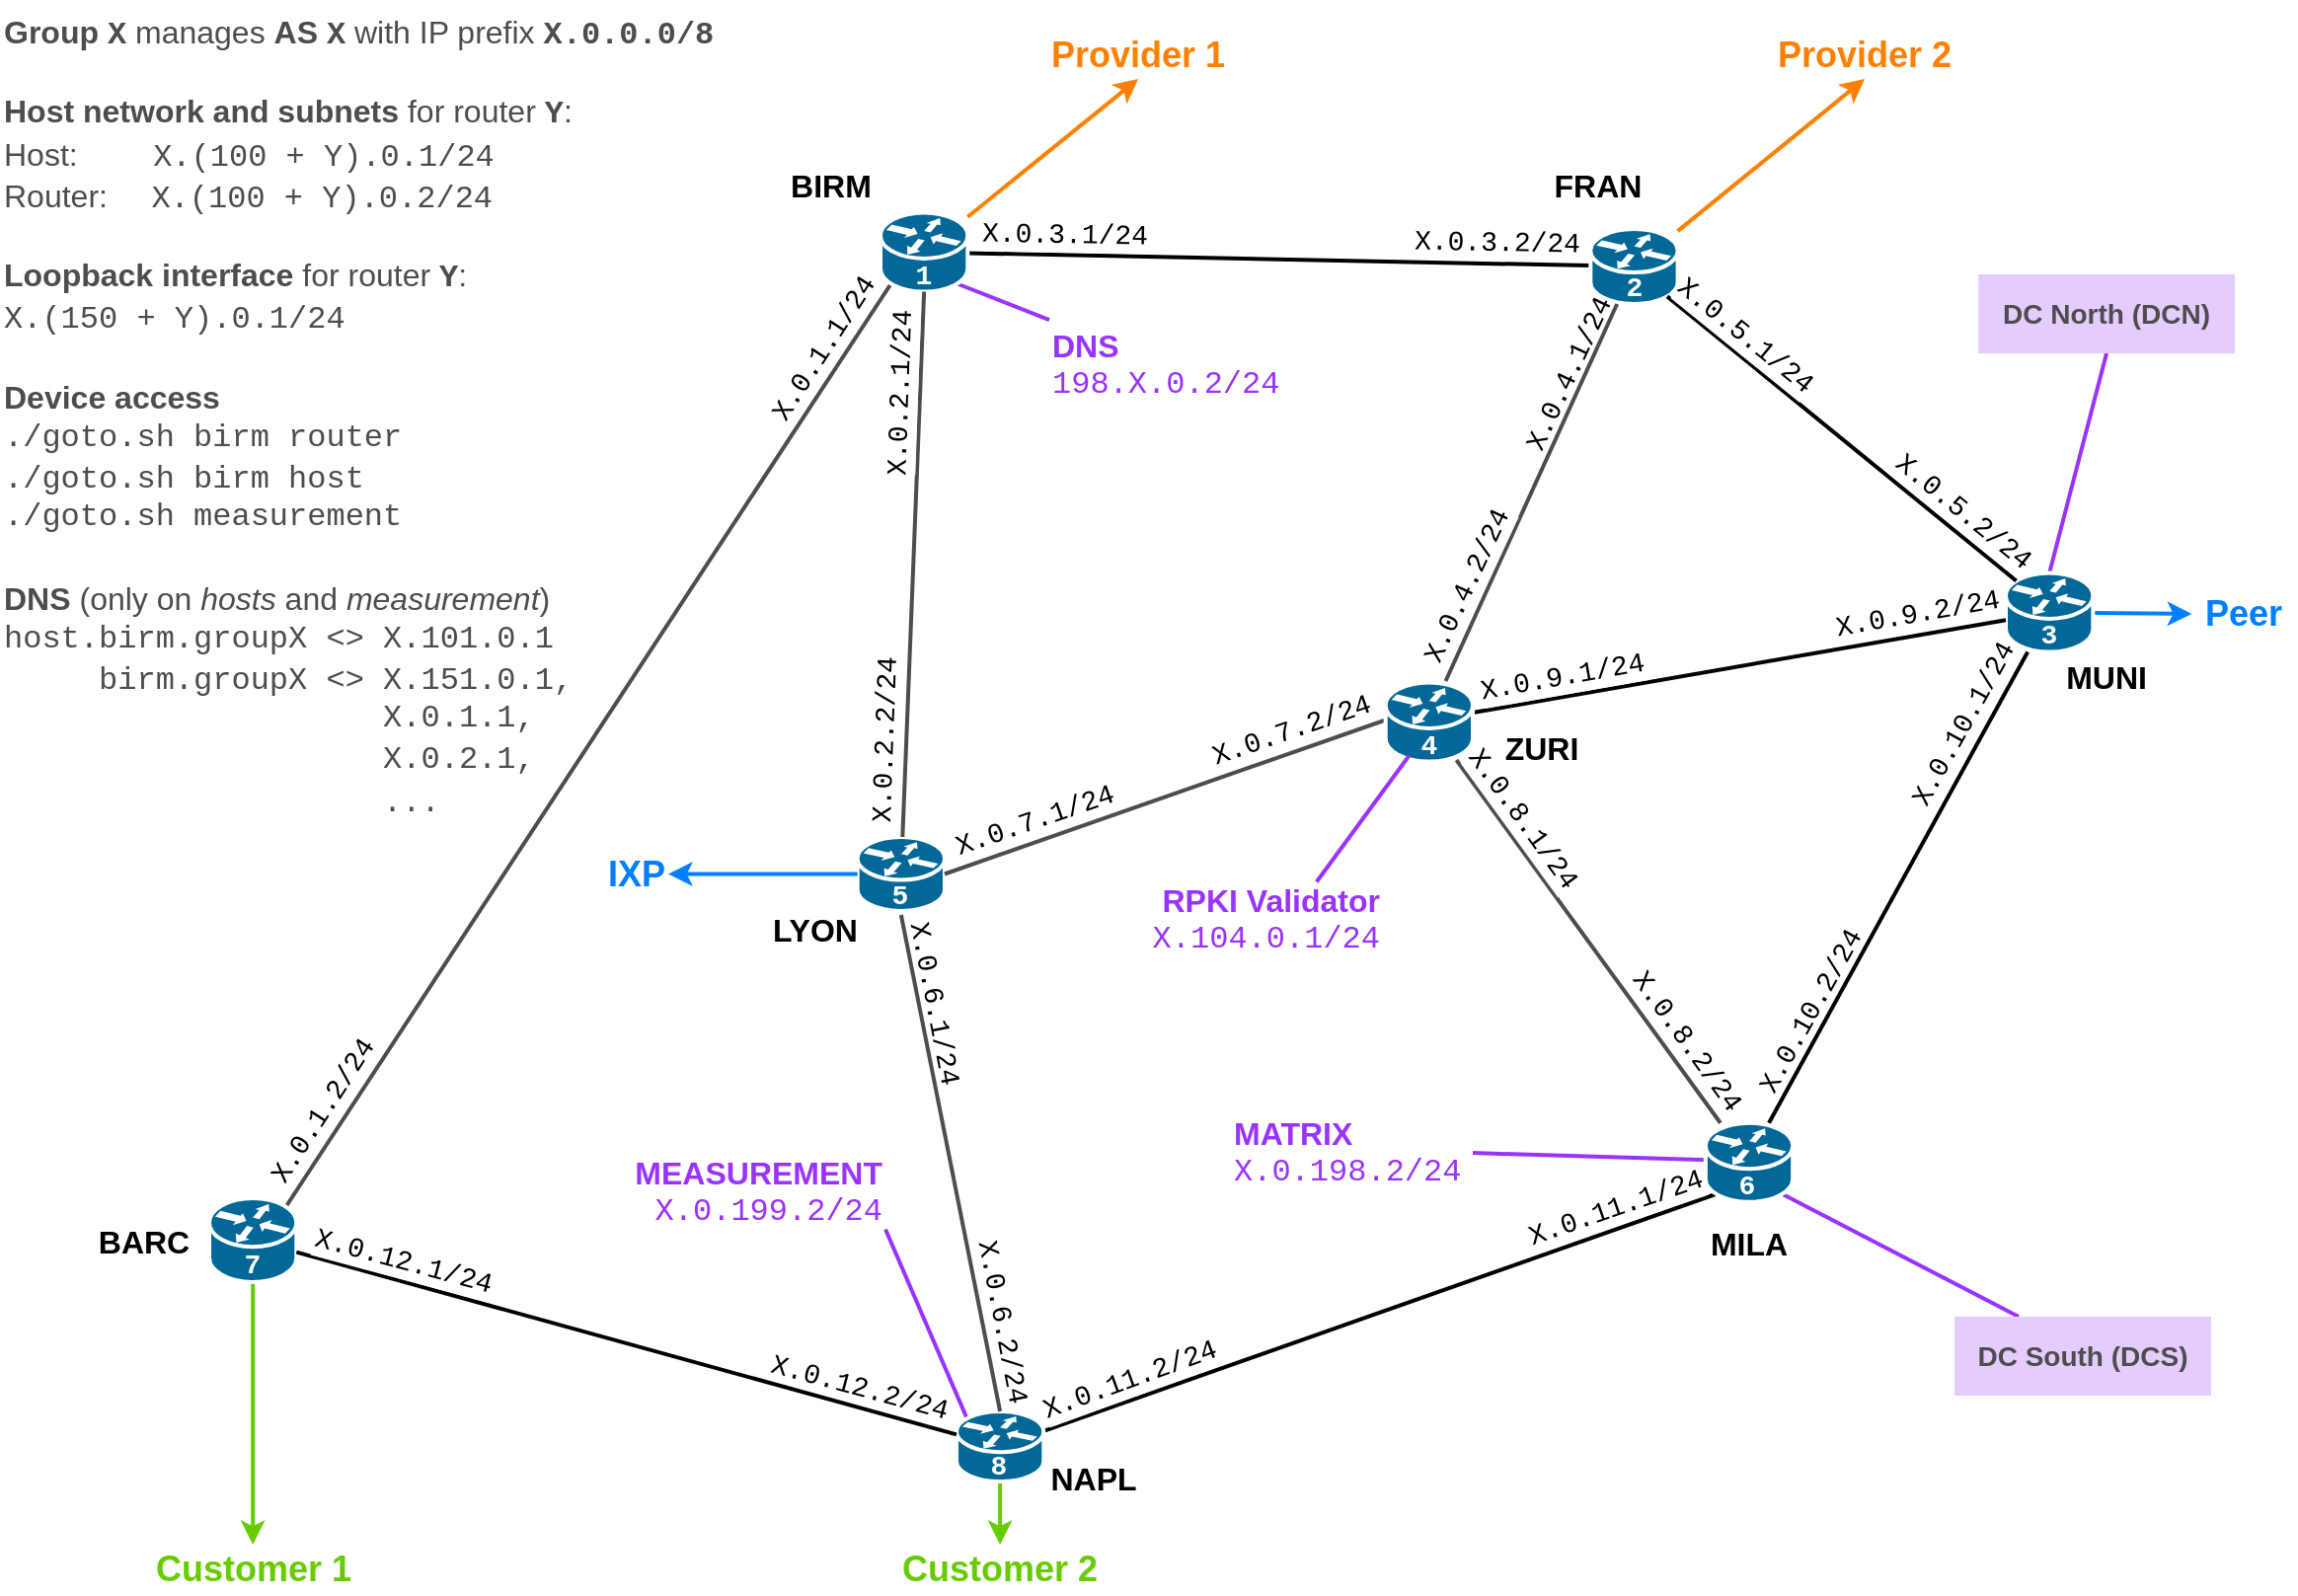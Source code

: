 <mxfile version="24.4.13" type="device">
  <diagram name="Page-1" id="RjPlc-izlbw9myhEj3SH">
    <mxGraphModel dx="2123" dy="657" grid="1" gridSize="2" guides="1" tooltips="1" connect="1" arrows="1" fold="1" page="1" pageScale="1" pageWidth="1169" pageHeight="827" math="0" shadow="0">
      <root>
        <mxCell id="0" />
        <mxCell id="1" parent="0" />
        <mxCell id="Gy8N7cW7O-2z3JqlT2QS-14" value="" style="endArrow=none;html=1;rounded=0;strokeWidth=2;strokeColor=#000000;fillColor=#008a00;entryX=0.12;entryY=0.9;entryDx=0;entryDy=0;entryPerimeter=0;" parent="1" source="B8ClI3TvmtYw3Ivhie-X-8" target="B8ClI3TvmtYw3Ivhie-X-14" edge="1">
          <mxGeometry width="50" height="50" relative="1" as="geometry">
            <mxPoint x="-60" y="434" as="sourcePoint" />
            <mxPoint x="-215" y="636" as="targetPoint" />
          </mxGeometry>
        </mxCell>
        <mxCell id="Gy8N7cW7O-2z3JqlT2QS-15" value="X.0.6.2/24" style="edgeLabel;html=1;align=center;verticalAlign=middle;resizable=0;points=[];fontSize=14;fontFamily=Courier New;rotation=79;" parent="Gy8N7cW7O-2z3JqlT2QS-14" vertex="1" connectable="0">
          <mxGeometry x="-0.497" y="-1" relative="1" as="geometry">
            <mxPoint x="-107" y="-27" as="offset" />
          </mxGeometry>
        </mxCell>
        <mxCell id="OUr4h40rDRoX0a5h-PdB-74" value="&lt;b style=&quot;font-size: 16px;&quot;&gt;Group &lt;font face=&quot;Courier New&quot; style=&quot;font-size: 16px;&quot;&gt;X&lt;/font&gt;&lt;/b&gt; manages &lt;b style=&quot;font-size: 16px;&quot;&gt;AS &lt;font face=&quot;Courier New&quot; style=&quot;font-size: 16px;&quot;&gt;X&lt;/font&gt;&lt;/b&gt; with IP prefix &lt;font style=&quot;font-weight: bold; font-size: 16px;&quot; face=&quot;Courier New&quot;&gt;X.0.0.0/8&lt;/font&gt;&lt;br style=&quot;font-size: 16px;&quot;&gt;&lt;br style=&quot;font-size: 16px;&quot;&gt;&lt;b style=&quot;font-size: 16px;&quot;&gt;Host network and subnets&lt;/b&gt; for router &lt;font face=&quot;Courier New&quot; style=&quot;font-size: 16px;&quot;&gt;&lt;b style=&quot;font-size: 16px;&quot;&gt;Y&lt;/b&gt;&lt;/font&gt;:&lt;br style=&quot;border-color: var(--border-color);&quot;&gt;Host:&#x9;&lt;span style=&quot;white-space: pre;&quot;&gt;&#x9;&lt;/span&gt;&amp;nbsp;&lt;font style=&quot;border-color: var(--border-color);&quot; face=&quot;Courier New&quot;&gt;X.(100 + Y).0.1/24&lt;/font&gt;&lt;br style=&quot;font-size: 16px;&quot;&gt;Router: &lt;span style=&quot;font-size: 16px;&quot;&gt;&lt;span style=&quot;&quot;&gt;&amp;nbsp;&amp;nbsp;&amp;nbsp;&amp;nbsp;&lt;/span&gt;&lt;/span&gt;&lt;font face=&quot;Courier New&quot; style=&quot;font-size: 16px;&quot;&gt;X.(100 + Y).0.2/24&lt;/font&gt;&lt;br style=&quot;font-size: 16px;&quot;&gt;&lt;br style=&quot;font-size: 16px;&quot;&gt;&lt;b style=&quot;font-size: 16px;&quot;&gt;Loopback interface&lt;/b&gt; for router &lt;font face=&quot;Courier New&quot; style=&quot;font-size: 16px;&quot;&gt;&lt;b style=&quot;font-size: 16px;&quot;&gt;Y&lt;/b&gt;&lt;/font&gt;:&lt;br style=&quot;font-size: 16px;&quot;&gt;&lt;font style=&quot;&quot;&gt;&lt;font style=&quot;font-size: 16px;&quot; face=&quot;Courier New&quot;&gt;X.(150 + Y).0.1/24&lt;/font&gt;&lt;br&gt;&lt;br&gt;&lt;b style=&quot;font-size: 16px;&quot;&gt;Device access&lt;br&gt;&lt;/b&gt;&lt;font style=&quot;&quot; face=&quot;Courier New&quot;&gt;./goto.sh birm router&lt;br&gt;./goto.sh birm host&lt;div style=&quot;&quot;&gt;&lt;span style=&quot;background-color: initial;&quot;&gt;./goto.sh measurement&lt;/span&gt;&lt;/div&gt;&lt;/font&gt;&lt;br&gt;&lt;b style=&quot;font-size: 16px;&quot;&gt;DNS &lt;/b&gt;(only on &lt;i style=&quot;font-size: 16px;&quot;&gt;hosts&lt;/i&gt;&amp;nbsp;and &lt;i style=&quot;font-size: 16px;&quot;&gt;measurement&lt;/i&gt;)&lt;br&gt;&lt;font style=&quot;&quot; face=&quot;Courier New&quot;&gt;host.birm.groupX &amp;lt;&amp;gt; X.101.0.1&lt;br&gt;&amp;nbsp; &amp;nbsp; &amp;nbsp;birm.groupX &amp;lt;&amp;gt; X.151.0.1,&lt;br&gt;&lt;div style=&quot;&quot;&gt;&amp;nbsp; &amp;nbsp; &amp;nbsp; &amp;nbsp; &amp;nbsp; &amp;nbsp; &amp;nbsp; &amp;nbsp; &amp;nbsp; &amp;nbsp; X.0.1.1,&lt;/div&gt;&lt;/font&gt;&lt;/font&gt;&lt;div&gt;&lt;font face=&quot;Courier New&quot;&gt;&amp;nbsp; &amp;nbsp; &amp;nbsp; &amp;nbsp; &amp;nbsp; &amp;nbsp; &amp;nbsp; &amp;nbsp; &amp;nbsp; &amp;nbsp; X.0.2.1,&lt;/font&gt;&lt;/div&gt;&lt;div&gt;&lt;font face=&quot;Courier New&quot;&gt;&amp;nbsp; &amp;nbsp; &amp;nbsp; &amp;nbsp; &amp;nbsp; &amp;nbsp; &amp;nbsp; &amp;nbsp; &amp;nbsp; &amp;nbsp; ...&lt;/font&gt;&lt;/div&gt;" style="rounded=0;whiteSpace=wrap;html=1;fontFamily=Helvetica;fontSize=16;fontColor=#4D4D4D;fillColor=none;align=left;strokeColor=none;verticalAlign=top;" parent="1" vertex="1">
          <mxGeometry x="-1165.85" y="5" width="490" height="490" as="geometry" />
        </mxCell>
        <mxCell id="Gy8N7cW7O-2z3JqlT2QS-5" value="" style="endArrow=none;html=1;rounded=0;strokeWidth=2;strokeColor=#4D4D4D;exitX=0.12;exitY=0.9;exitDx=0;exitDy=0;exitPerimeter=0;entryX=0.88;entryY=0.1;entryDx=0;entryDy=0;entryPerimeter=0;" parent="1" source="B8ClI3TvmtYw3Ivhie-X-3" target="B8ClI3TvmtYw3Ivhie-X-15" edge="1">
          <mxGeometry width="50" height="50" relative="1" as="geometry">
            <mxPoint x="-597" y="220" as="sourcePoint" />
            <mxPoint x="-532" y="496" as="targetPoint" />
            <Array as="points" />
          </mxGeometry>
        </mxCell>
        <mxCell id="Gy8N7cW7O-2z3JqlT2QS-6" value="X.0.10.2/24" style="edgeLabel;html=1;align=center;verticalAlign=middle;resizable=0;points=[];fontSize=14;fontFamily=Courier New;rotation=-61;" parent="Gy8N7cW7O-2z3JqlT2QS-5" vertex="1" connectable="0">
          <mxGeometry x="-0.497" y="-1" relative="1" as="geometry">
            <mxPoint x="543" y="252" as="offset" />
          </mxGeometry>
        </mxCell>
        <mxCell id="Gy8N7cW7O-2z3JqlT2QS-9" value="" style="endArrow=none;html=1;rounded=0;strokeWidth=2;strokeColor=#000000;fillColor=#008a00;" parent="1" source="B8ClI3TvmtYw3Ivhie-X-10" edge="1">
          <mxGeometry width="50" height="50" relative="1" as="geometry">
            <mxPoint x="-135.168" y="337.25" as="sourcePoint" />
            <mxPoint x="-269.999" y="573.88" as="targetPoint" />
          </mxGeometry>
        </mxCell>
        <mxCell id="Gy8N7cW7O-2z3JqlT2QS-10" value="X.0.6.1/24" style="edgeLabel;html=1;align=center;verticalAlign=middle;resizable=0;points=[];fontSize=14;fontFamily=Courier New;rotation=79;" parent="Gy8N7cW7O-2z3JqlT2QS-9" vertex="1" connectable="0">
          <mxGeometry x="-0.497" y="-1" relative="1" as="geometry">
            <mxPoint x="-520" y="118" as="offset" />
          </mxGeometry>
        </mxCell>
        <mxCell id="B8ClI3TvmtYw3Ivhie-X-36" style="edgeStyle=none;rounded=0;orthogonalLoop=1;jettySize=auto;html=1;entryX=0.5;entryY=1;entryDx=0;entryDy=0;strokeWidth=2;strokeColor=#FF8000;" parent="1" source="B8ClI3TvmtYw3Ivhie-X-11" target="OUr4h40rDRoX0a5h-PdB-59" edge="1">
          <mxGeometry relative="1" as="geometry">
            <mxPoint x="-78.42" y="195" as="targetPoint" />
            <mxPoint x="29.5" y="135" as="sourcePoint" />
          </mxGeometry>
        </mxCell>
        <mxCell id="B8ClI3TvmtYw3Ivhie-X-35" style="edgeStyle=none;rounded=0;orthogonalLoop=1;jettySize=auto;html=1;strokeColor=#FF8000;fontColor=#FF0080;strokeWidth=2;entryX=0.5;entryY=1;entryDx=0;entryDy=0;" parent="1" source="B8ClI3TvmtYw3Ivhie-X-3" target="B8ClI3TvmtYw3Ivhie-X-31" edge="1">
          <mxGeometry relative="1" as="geometry">
            <mxPoint x="-260.5" y="-10" as="sourcePoint" />
            <mxPoint x="-298.9" y="-20" as="targetPoint" />
          </mxGeometry>
        </mxCell>
        <mxCell id="B8ClI3TvmtYw3Ivhie-X-44" style="edgeStyle=none;rounded=0;orthogonalLoop=1;jettySize=auto;html=1;endArrow=classic;endFill=1;strokeWidth=2;strokeColor=#007FFF;" parent="1" source="B8ClI3TvmtYw3Ivhie-X-10" target="OUr4h40rDRoX0a5h-PdB-67" edge="1">
          <mxGeometry relative="1" as="geometry">
            <mxPoint x="149.5" y="507.5" as="targetPoint" />
            <mxPoint x="239.5" y="299.25" as="sourcePoint" />
          </mxGeometry>
        </mxCell>
        <mxCell id="B8ClI3TvmtYw3Ivhie-X-39" style="edgeStyle=none;rounded=0;orthogonalLoop=1;jettySize=auto;html=1;entryX=0.5;entryY=0;entryDx=0;entryDy=0;strokeWidth=2;strokeColor=#66CC00;exitX=0.5;exitY=1;exitDx=0;exitDy=0;exitPerimeter=0;" parent="1" source="B8ClI3TvmtYw3Ivhie-X-8" target="OUr4h40rDRoX0a5h-PdB-62" edge="1">
          <mxGeometry relative="1" as="geometry">
            <mxPoint x="-249" y="1121.5" as="sourcePoint" />
            <mxPoint x="-246.93" y="1139" as="targetPoint" />
          </mxGeometry>
        </mxCell>
        <mxCell id="B8ClI3TvmtYw3Ivhie-X-40" style="edgeStyle=none;rounded=0;orthogonalLoop=1;jettySize=auto;html=1;entryX=0.5;entryY=0;entryDx=0;entryDy=0;strokeWidth=2;strokeColor=#66CC00;" parent="1" source="B8ClI3TvmtYw3Ivhie-X-15" target="OUr4h40rDRoX0a5h-PdB-61" edge="1">
          <mxGeometry relative="1" as="geometry">
            <mxPoint x="-618.43" y="843.75" as="targetPoint" />
            <mxPoint x="-620.5" y="836.25" as="sourcePoint" />
          </mxGeometry>
        </mxCell>
        <mxCell id="B8ClI3TvmtYw3Ivhie-X-18" value="" style="endArrow=none;html=1;rounded=0;strokeWidth=2;strokeColor=#000000;fillColor=#f8cecc;" parent="1" source="B8ClI3TvmtYw3Ivhie-X-3" target="B8ClI3TvmtYw3Ivhie-X-11" edge="1">
          <mxGeometry width="50" height="50" relative="1" as="geometry">
            <mxPoint x="-220.5" y="475" as="sourcePoint" />
            <mxPoint x="-320.5" y="15" as="targetPoint" />
          </mxGeometry>
        </mxCell>
        <mxCell id="OUr4h40rDRoX0a5h-PdB-22" value="X.0.1.1/24" style="edgeLabel;html=1;align=center;verticalAlign=middle;resizable=0;points=[];fontSize=14;fontFamily=Courier New;rotation=-57;" parent="B8ClI3TvmtYw3Ivhie-X-18" vertex="1" connectable="0">
          <mxGeometry x="-0.497" y="-1" relative="1" as="geometry">
            <mxPoint x="-153" y="46" as="offset" />
          </mxGeometry>
        </mxCell>
        <mxCell id="B8ClI3TvmtYw3Ivhie-X-31" value="Provider 1" style="rounded=0;whiteSpace=wrap;html=1;fillColor=none;strokeColor=none;fontStyle=1;fontSize=18;fontColor=#FF8000;" parent="1" vertex="1">
          <mxGeometry x="-642.0" y="20" width="105" height="25" as="geometry" />
        </mxCell>
        <mxCell id="OUr4h40rDRoX0a5h-PdB-72" style="edgeStyle=none;rounded=0;orthogonalLoop=1;jettySize=auto;html=1;strokeColor=#9933FF;strokeWidth=2;fontFamily=Helvetica;fontSize=14;fontColor=#4D4D4D;endArrow=none;endFill=0;exitX=0.88;exitY=0.9;exitDx=0;exitDy=0;exitPerimeter=0;entryX=0.25;entryY=0;entryDx=0;entryDy=0;" parent="1" source="B8ClI3TvmtYw3Ivhie-X-14" target="OUr4h40rDRoX0a5h-PdB-69" edge="1">
          <mxGeometry relative="1" as="geometry">
            <mxPoint x="-379" y="1299.5" as="sourcePoint" />
            <mxPoint x="-270.18" y="969.25" as="targetPoint" />
          </mxGeometry>
        </mxCell>
        <mxCell id="OUr4h40rDRoX0a5h-PdB-71" style="edgeStyle=none;rounded=0;orthogonalLoop=1;jettySize=auto;html=1;strokeColor=#9933FF;strokeWidth=2;fontFamily=Helvetica;fontSize=14;fontColor=#4D4D4D;endArrow=none;endFill=0;exitX=0.5;exitY=0;exitDx=0;exitDy=0;exitPerimeter=0;entryX=0.5;entryY=1;entryDx=0;entryDy=0;" parent="1" source="B8ClI3TvmtYw3Ivhie-X-10" target="OUr4h40rDRoX0a5h-PdB-70" edge="1">
          <mxGeometry relative="1" as="geometry">
            <mxPoint x="-638.48" y="1099.07" as="sourcePoint" />
          </mxGeometry>
        </mxCell>
        <mxCell id="OUr4h40rDRoX0a5h-PdB-3" value="&lt;font size=&quot;1&quot; style=&quot;&quot;&gt;&lt;b style=&quot;font-size: 16px;&quot;&gt;MILA&lt;/b&gt;&lt;/font&gt;" style="rounded=0;whiteSpace=wrap;html=1;strokeColor=none;fillColor=none;" parent="1" vertex="1">
          <mxGeometry x="-307.07" y="621.25" width="54.15" height="27.5" as="geometry" />
        </mxCell>
        <mxCell id="OUr4h40rDRoX0a5h-PdB-4" value="&lt;font size=&quot;1&quot; style=&quot;&quot;&gt;&lt;b style=&quot;font-size: 16px;&quot;&gt;MUNI&lt;/b&gt;&lt;/font&gt;" style="rounded=0;whiteSpace=wrap;html=1;strokeColor=none;fillColor=none;" parent="1" vertex="1">
          <mxGeometry x="-119.99" y="334.25" width="42.03" height="27.5" as="geometry" />
        </mxCell>
        <mxCell id="OUr4h40rDRoX0a5h-PdB-5" value="&lt;font size=&quot;1&quot; style=&quot;&quot;&gt;&lt;b style=&quot;font-size: 16px;&quot;&gt;FRAN&lt;/b&gt;&lt;/font&gt;" style="rounded=0;whiteSpace=wrap;html=1;strokeColor=none;fillColor=none;" parent="1" vertex="1">
          <mxGeometry x="-384" y="85.25" width="55.45" height="27.5" as="geometry" />
        </mxCell>
        <mxCell id="OUr4h40rDRoX0a5h-PdB-6" value="&lt;font size=&quot;1&quot; style=&quot;&quot;&gt;&lt;b style=&quot;font-size: 16px;&quot;&gt;BIRM&lt;/b&gt;&lt;/font&gt;" style="rounded=0;whiteSpace=wrap;html=1;strokeColor=none;fillColor=none;" parent="1" vertex="1">
          <mxGeometry x="-770" y="85.25" width="50" height="27.5" as="geometry" />
        </mxCell>
        <mxCell id="OUr4h40rDRoX0a5h-PdB-7" value="&lt;span style=&quot;font-size: 16px;&quot;&gt;&lt;b&gt;LYON&lt;/b&gt;&lt;/span&gt;" style="rounded=0;whiteSpace=wrap;html=1;strokeColor=none;fillColor=none;" parent="1" vertex="1">
          <mxGeometry x="-780" y="462" width="54.15" height="27.5" as="geometry" />
        </mxCell>
        <mxCell id="OUr4h40rDRoX0a5h-PdB-12" value="&lt;font size=&quot;1&quot; style=&quot;&quot;&gt;&lt;b style=&quot;font-size: 16px;&quot;&gt;NAPL&lt;/b&gt;&lt;/font&gt;" style="rounded=0;whiteSpace=wrap;html=1;strokeColor=none;fillColor=none;" parent="1" vertex="1">
          <mxGeometry x="-639.0" y="740" width="54.15" height="27.5" as="geometry" />
        </mxCell>
        <mxCell id="OUr4h40rDRoX0a5h-PdB-23" value="X.0.11.2/24" style="edgeLabel;html=1;align=center;verticalAlign=middle;resizable=0;points=[];fontSize=14;fontFamily=Courier New;rotation=-20;" parent="1" vertex="1" connectable="0">
          <mxGeometry x="-593.996" y="704.001" as="geometry" />
        </mxCell>
        <mxCell id="OUr4h40rDRoX0a5h-PdB-58" style="edgeStyle=none;rounded=0;orthogonalLoop=1;jettySize=auto;html=1;exitX=0;exitY=0;exitDx=0;exitDy=0;strokeColor=#9933FF;strokeWidth=2;fontFamily=Courier New;fontSize=14;fontColor=#9933FF;endArrow=none;endFill=0;entryX=0.88;entryY=0.9;entryDx=0;entryDy=0;entryPerimeter=0;" parent="1" source="OUr4h40rDRoX0a5h-PdB-51" target="B8ClI3TvmtYw3Ivhie-X-3" edge="1">
          <mxGeometry relative="1" as="geometry">
            <mxPoint x="-967.51" y="989" as="targetPoint" />
            <Array as="points" />
          </mxGeometry>
        </mxCell>
        <mxCell id="OUr4h40rDRoX0a5h-PdB-51" value="&lt;div style=&quot;&quot;&gt;&lt;b style=&quot;font-size: 16px; background-color: initial;&quot;&gt;&lt;font color=&quot;#9933ff&quot;&gt;DNS&lt;/font&gt;&lt;/b&gt;&lt;/div&gt;&lt;font style=&quot;&quot; size=&quot;1&quot; color=&quot;#9933ff&quot;&gt;&lt;div style=&quot;&quot;&gt;&lt;span style=&quot;font-family: &amp;quot;Courier New&amp;quot;; font-size: 16px; background-color: initial;&quot;&gt;198.X.0.2/24&lt;/span&gt;&lt;/div&gt;&lt;/font&gt;" style="rounded=0;whiteSpace=wrap;html=1;strokeColor=none;fillColor=none;align=left;" parent="1" vertex="1">
          <mxGeometry x="-634.51" y="167.06" width="142.58" height="45.88" as="geometry" />
        </mxCell>
        <mxCell id="OUr4h40rDRoX0a5h-PdB-55" style="rounded=0;orthogonalLoop=1;jettySize=auto;html=1;strokeColor=#9933FF;strokeWidth=2;fontFamily=Courier New;fontSize=14;fontColor=#9933FF;endArrow=none;endFill=0;fillColor=#6a00ff;exitX=1;exitY=1;exitDx=0;exitDy=0;entryX=0.12;entryY=0.1;entryDx=0;entryDy=0;entryPerimeter=0;" parent="1" source="OUr4h40rDRoX0a5h-PdB-53" target="B8ClI3TvmtYw3Ivhie-X-8" edge="1">
          <mxGeometry relative="1" as="geometry">
            <mxPoint x="-810" y="687.75" as="sourcePoint" />
            <mxPoint x="-528.393" y="442" as="targetPoint" />
          </mxGeometry>
        </mxCell>
        <mxCell id="OUr4h40rDRoX0a5h-PdB-53" value="&lt;div&gt;&lt;b style=&quot;font-size: 16px&quot;&gt;&lt;font color=&quot;#9933ff&quot;&gt;MEASUREMENT&lt;/font&gt;&lt;/b&gt;&lt;/div&gt;&lt;font color=&quot;#9933ff&quot; size=&quot;1&quot;&gt;&lt;div&gt;&lt;span style=&quot;font-family: &amp;#34;courier new&amp;#34; ; font-size: 16px&quot;&gt;X.0.199.2/24&lt;/span&gt;&lt;/div&gt;&lt;/font&gt;" style="rounded=0;whiteSpace=wrap;html=1;strokeColor=none;fillColor=none;align=right;" parent="1" vertex="1">
          <mxGeometry x="-852" y="590" width="134.51" height="37.75" as="geometry" />
        </mxCell>
        <mxCell id="OUr4h40rDRoX0a5h-PdB-59" value="Provider 2" style="rounded=0;whiteSpace=wrap;html=1;fillColor=none;strokeColor=none;fontStyle=1;fontSize=18;fontColor=#FF8000;" parent="1" vertex="1">
          <mxGeometry x="-274.0" y="20" width="105" height="25" as="geometry" />
        </mxCell>
        <mxCell id="OUr4h40rDRoX0a5h-PdB-61" value="Customer 1" style="rounded=0;whiteSpace=wrap;html=1;fillColor=none;strokeColor=none;fontStyle=1;fontSize=18;fontColor=#66CC00;" parent="1" vertex="1">
          <mxGeometry x="-1090.42" y="787.5" width="105" height="25" as="geometry" />
        </mxCell>
        <mxCell id="OUr4h40rDRoX0a5h-PdB-62" value="Customer 2" style="rounded=0;whiteSpace=wrap;html=1;fillColor=none;strokeColor=none;fontStyle=1;fontSize=18;fontColor=#66CC00;" parent="1" vertex="1">
          <mxGeometry x="-711.93" y="787.5" width="105" height="25" as="geometry" />
        </mxCell>
        <mxCell id="OUr4h40rDRoX0a5h-PdB-67" value="Peer" style="rounded=0;whiteSpace=wrap;html=1;fillColor=none;strokeColor=none;fontStyle=1;fontSize=18;fontColor=#007FFF;" parent="1" vertex="1">
          <mxGeometry x="-55.85" y="303.75" width="52.5" height="25" as="geometry" />
        </mxCell>
        <mxCell id="OUr4h40rDRoX0a5h-PdB-69" value="DC South (DCS)" style="rounded=0;whiteSpace=wrap;html=1;fontFamily=Helvetica;fontSize=14;fontColor=#4D4D4D;fillColor=#E5CCFF;fontStyle=1;strokeColor=none;" parent="1" vertex="1">
          <mxGeometry x="-176.0" y="672" width="130" height="40" as="geometry" />
        </mxCell>
        <mxCell id="OUr4h40rDRoX0a5h-PdB-70" value="DC North (DCN)" style="rounded=0;whiteSpace=wrap;html=1;fontFamily=Helvetica;fontSize=14;fontColor=#4D4D4D;fillColor=#E5CCFF;fontStyle=1;strokeColor=none;" parent="1" vertex="1">
          <mxGeometry x="-163.98" y="144" width="130" height="40" as="geometry" />
        </mxCell>
        <mxCell id="ecGpKNRzHqAs39E5Z1t1-1" value="&lt;div style=&quot;&quot;&gt;&lt;b style=&quot;font-size: 16px&quot;&gt;&lt;font color=&quot;#9933ff&quot;&gt;MATRIX&lt;/font&gt;&lt;/b&gt;&lt;/div&gt;&lt;font color=&quot;#9933ff&quot; size=&quot;1&quot;&gt;&lt;div style=&quot;&quot;&gt;&lt;span style=&quot;font-family: &amp;quot;courier new&amp;quot; ; font-size: 16px&quot;&gt;X.0.198.2/24&lt;/span&gt;&lt;/div&gt;&lt;/font&gt;" style="rounded=0;whiteSpace=wrap;html=1;strokeColor=none;fillColor=none;align=left;" parent="1" vertex="1">
          <mxGeometry x="-542.58" y="566.12" width="122.58" height="45.88" as="geometry" />
        </mxCell>
        <mxCell id="ecGpKNRzHqAs39E5Z1t1-2" style="rounded=0;orthogonalLoop=1;jettySize=auto;html=1;strokeColor=#9933FF;strokeWidth=2;fontFamily=Courier New;fontSize=14;fontColor=#9933FF;endArrow=none;endFill=0;fillColor=#6a00ff;exitX=1;exitY=0.5;exitDx=0;exitDy=0;entryX=1;entryY=0.5;entryDx=0;entryDy=0;entryPerimeter=0;" parent="1" source="ecGpKNRzHqAs39E5Z1t1-1" target="B8ClI3TvmtYw3Ivhie-X-14" edge="1">
          <mxGeometry relative="1" as="geometry">
            <mxPoint x="-811.84" y="1018.01" as="sourcePoint" />
            <mxPoint x="-1156.5" y="1000.88" as="targetPoint" />
          </mxGeometry>
        </mxCell>
        <mxCell id="VIpr3xTrdh4KSmUYm9zp-2" value="" style="group" parent="1" vertex="1" connectable="0">
          <mxGeometry x="-1060" y="612" width="44.15" height="43.5" as="geometry" />
        </mxCell>
        <mxCell id="B8ClI3TvmtYw3Ivhie-X-15" value="" style="shape=mxgraph.cisco.routers.router;html=1;pointerEvents=1;dashed=0;fillColor=#036897;strokeColor=#ffffff;strokeWidth=2;verticalLabelPosition=bottom;verticalAlign=top;align=center;outlineConnect=0;" parent="VIpr3xTrdh4KSmUYm9zp-2" vertex="1">
          <mxGeometry width="44.15" height="42.5" as="geometry" />
        </mxCell>
        <mxCell id="OUr4h40rDRoX0a5h-PdB-50" value="&lt;b&gt;&lt;font color=&quot;#ffffff&quot;&gt;7&lt;/font&gt;&lt;/b&gt;" style="whiteSpace=wrap;html=1;aspect=fixed;fontFamily=Courier New;fontSize=14;fillColor=none;strokeColor=none;" parent="VIpr3xTrdh4KSmUYm9zp-2" vertex="1">
          <mxGeometry x="12.07" y="23.5" width="20" height="20" as="geometry" />
        </mxCell>
        <mxCell id="VIpr3xTrdh4KSmUYm9zp-3" value="" style="group" parent="1" vertex="1" connectable="0">
          <mxGeometry x="-302.07" y="573.88" width="44.15" height="42" as="geometry" />
        </mxCell>
        <mxCell id="B8ClI3TvmtYw3Ivhie-X-14" value="" style="shape=mxgraph.cisco.routers.router;html=1;pointerEvents=1;dashed=0;fillColor=#036897;strokeColor=#ffffff;strokeWidth=2;verticalLabelPosition=bottom;verticalAlign=top;align=center;outlineConnect=0;" parent="VIpr3xTrdh4KSmUYm9zp-3" vertex="1">
          <mxGeometry width="44.15" height="40" as="geometry" />
        </mxCell>
        <mxCell id="OUr4h40rDRoX0a5h-PdB-49" value="&lt;b&gt;&lt;font color=&quot;#ffffff&quot;&gt;6&lt;/font&gt;&lt;/b&gt;" style="whiteSpace=wrap;html=1;aspect=fixed;fontFamily=Courier New;fontSize=14;fillColor=none;strokeColor=none;" parent="VIpr3xTrdh4KSmUYm9zp-3" vertex="1">
          <mxGeometry x="11.15" y="22" width="20" height="20" as="geometry" />
        </mxCell>
        <mxCell id="B8ClI3TvmtYw3Ivhie-X-46" style="edgeStyle=none;rounded=0;orthogonalLoop=1;jettySize=auto;html=1;exitX=0.5;exitY=1;exitDx=0;exitDy=0;exitPerimeter=0;endArrow=none;endFill=0;" parent="VIpr3xTrdh4KSmUYm9zp-3" source="B8ClI3TvmtYw3Ivhie-X-14" target="B8ClI3TvmtYw3Ivhie-X-14" edge="1">
          <mxGeometry relative="1" as="geometry" />
        </mxCell>
        <mxCell id="VIpr3xTrdh4KSmUYm9zp-4" value="" style="group" parent="1" vertex="1" connectable="0">
          <mxGeometry x="-681.5" y="720" width="44.15" height="39" as="geometry" />
        </mxCell>
        <mxCell id="B8ClI3TvmtYw3Ivhie-X-8" value="" style="shape=mxgraph.cisco.routers.router;html=1;pointerEvents=1;dashed=0;fillColor=#036897;strokeColor=#ffffff;strokeWidth=2;verticalLabelPosition=bottom;verticalAlign=top;align=center;outlineConnect=0;" parent="VIpr3xTrdh4KSmUYm9zp-4" vertex="1">
          <mxGeometry width="44.15" height="35.5" as="geometry" />
        </mxCell>
        <mxCell id="OUr4h40rDRoX0a5h-PdB-44" value="&lt;b&gt;&lt;font color=&quot;#ffffff&quot;&gt;8&lt;/font&gt;&lt;/b&gt;" style="whiteSpace=wrap;html=1;aspect=fixed;fontFamily=Courier New;fontSize=14;fillColor=none;strokeColor=none;" parent="VIpr3xTrdh4KSmUYm9zp-4" vertex="1">
          <mxGeometry x="10" y="16.93" width="22.07" height="22.07" as="geometry" />
        </mxCell>
        <mxCell id="VIpr3xTrdh4KSmUYm9zp-5" value="" style="group" parent="1" vertex="1" connectable="0">
          <mxGeometry x="-360.35" y="121" width="44.15" height="40" as="geometry" />
        </mxCell>
        <mxCell id="B8ClI3TvmtYw3Ivhie-X-11" value="" style="shape=mxgraph.cisco.routers.router;html=1;pointerEvents=1;dashed=0;fillColor=#036897;strokeColor=#ffffff;strokeWidth=2;verticalLabelPosition=bottom;verticalAlign=top;align=center;outlineConnect=0;" parent="VIpr3xTrdh4KSmUYm9zp-5" vertex="1">
          <mxGeometry width="44.15" height="38" as="geometry" />
        </mxCell>
        <mxCell id="OUr4h40rDRoX0a5h-PdB-46" value="&lt;b&gt;&lt;font color=&quot;#ffffff&quot;&gt;2&lt;/font&gt;&lt;/b&gt;" style="whiteSpace=wrap;html=1;aspect=fixed;fontFamily=Courier New;fontSize=14;fillColor=none;strokeColor=none;" parent="VIpr3xTrdh4KSmUYm9zp-5" vertex="1">
          <mxGeometry x="12.07" y="20" width="20" height="20" as="geometry" />
        </mxCell>
        <mxCell id="VIpr3xTrdh4KSmUYm9zp-6" value="" style="group" parent="1" vertex="1" connectable="0">
          <mxGeometry x="-150" y="295.25" width="44.15" height="42" as="geometry" />
        </mxCell>
        <mxCell id="B8ClI3TvmtYw3Ivhie-X-10" value="" style="shape=mxgraph.cisco.routers.router;html=1;pointerEvents=1;dashed=0;fillColor=#036897;strokeColor=#ffffff;strokeWidth=2;verticalLabelPosition=bottom;verticalAlign=top;align=center;outlineConnect=0;" parent="VIpr3xTrdh4KSmUYm9zp-6" vertex="1">
          <mxGeometry width="44.15" height="40" as="geometry" />
        </mxCell>
        <mxCell id="OUr4h40rDRoX0a5h-PdB-47" value="&lt;b&gt;&lt;font color=&quot;#ffffff&quot;&gt;3&lt;br&gt;&lt;/font&gt;&lt;/b&gt;" style="whiteSpace=wrap;html=1;aspect=fixed;fontFamily=Courier New;fontSize=14;fillColor=none;strokeColor=none;" parent="VIpr3xTrdh4KSmUYm9zp-6" vertex="1">
          <mxGeometry x="11.93" y="22" width="20" height="20" as="geometry" />
        </mxCell>
        <mxCell id="VIpr3xTrdh4KSmUYm9zp-8" value="" style="group" parent="1" vertex="1" connectable="0">
          <mxGeometry x="-720" y="112.75" width="44.15" height="42" as="geometry" />
        </mxCell>
        <mxCell id="B8ClI3TvmtYw3Ivhie-X-3" value="" style="shape=mxgraph.cisco.routers.router;html=1;pointerEvents=1;dashed=0;fillColor=#036897;strokeColor=#ffffff;strokeWidth=2;verticalLabelPosition=bottom;verticalAlign=top;align=center;outlineConnect=0;" parent="VIpr3xTrdh4KSmUYm9zp-8" vertex="1">
          <mxGeometry width="44.15" height="40" as="geometry" />
        </mxCell>
        <mxCell id="OUr4h40rDRoX0a5h-PdB-41" value="&lt;b&gt;&lt;font color=&quot;#ffffff&quot;&gt;1&lt;/font&gt;&lt;/b&gt;" style="whiteSpace=wrap;html=1;aspect=fixed;fontFamily=Courier New;fontSize=14;fillColor=none;strokeColor=none;" parent="VIpr3xTrdh4KSmUYm9zp-8" vertex="1">
          <mxGeometry x="12.07" y="22" width="20" height="20" as="geometry" />
        </mxCell>
        <mxCell id="VIpr3xTrdh4KSmUYm9zp-9" value="" style="group" parent="1" vertex="1" connectable="0">
          <mxGeometry x="-731.65" y="429" width="44.15" height="39.5" as="geometry" />
        </mxCell>
        <mxCell id="B8ClI3TvmtYw3Ivhie-X-5" value="" style="shape=mxgraph.cisco.routers.router;html=1;pointerEvents=1;dashed=0;fillColor=#036897;strokeColor=#ffffff;strokeWidth=2;verticalLabelPosition=bottom;verticalAlign=top;align=center;outlineConnect=0;" parent="VIpr3xTrdh4KSmUYm9zp-9" vertex="1">
          <mxGeometry width="44.15" height="37.5" as="geometry" />
        </mxCell>
        <mxCell id="OUr4h40rDRoX0a5h-PdB-43" value="&lt;b&gt;&lt;font color=&quot;#ffffff&quot;&gt;5&lt;/font&gt;&lt;/b&gt;" style="whiteSpace=wrap;html=1;aspect=fixed;fontFamily=Courier New;fontSize=14;fillColor=none;strokeColor=none;" parent="VIpr3xTrdh4KSmUYm9zp-9" vertex="1">
          <mxGeometry x="12.08" y="19.5" width="20" height="20" as="geometry" />
        </mxCell>
        <mxCell id="VIpr3xTrdh4KSmUYm9zp-22" value="" style="endArrow=none;html=1;rounded=0;strokeWidth=2;strokeColor=#4D4D4D;exitX=0.5;exitY=1;exitDx=0;exitDy=0;exitPerimeter=0;" parent="1" source="B8ClI3TvmtYw3Ivhie-X-3" target="B8ClI3TvmtYw3Ivhie-X-5" edge="1">
          <mxGeometry width="50" height="50" relative="1" as="geometry">
            <mxPoint x="-269.322" y="88" as="sourcePoint" />
            <mxPoint x="-560.498" y="422.75" as="targetPoint" />
          </mxGeometry>
        </mxCell>
        <mxCell id="VIpr3xTrdh4KSmUYm9zp-23" value="X.0.3.1/24" style="edgeLabel;html=1;align=center;verticalAlign=middle;resizable=0;points=[];fontSize=14;fontFamily=Courier New;rotation=1;" parent="VIpr3xTrdh4KSmUYm9zp-22" vertex="1" connectable="0">
          <mxGeometry x="-0.497" y="-1" relative="1" as="geometry">
            <mxPoint x="74" y="-98" as="offset" />
          </mxGeometry>
        </mxCell>
        <mxCell id="VIpr3xTrdh4KSmUYm9zp-30" value="" style="endArrow=none;html=1;rounded=0;strokeWidth=2;strokeColor=#000000;fillColor=#f8cecc;exitX=0.12;exitY=0.1;exitDx=0;exitDy=0;exitPerimeter=0;entryX=0.88;entryY=0.9;entryDx=0;entryDy=0;entryPerimeter=0;" parent="1" source="B8ClI3TvmtYw3Ivhie-X-10" target="B8ClI3TvmtYw3Ivhie-X-11" edge="1">
          <mxGeometry width="50" height="50" relative="1" as="geometry">
            <mxPoint x="-130.5" y="351" as="sourcePoint" />
            <mxPoint x="-190.5" y="310" as="targetPoint" />
          </mxGeometry>
        </mxCell>
        <mxCell id="VIpr3xTrdh4KSmUYm9zp-31" value="X.0.4.1/24" style="edgeLabel;html=1;align=center;verticalAlign=middle;resizable=0;points=[];fontSize=14;fontFamily=Courier New;rotation=-65;" parent="VIpr3xTrdh4KSmUYm9zp-30" vertex="1" connectable="0">
          <mxGeometry x="-0.497" y="-1" relative="1" as="geometry">
            <mxPoint x="-183" y="-67" as="offset" />
          </mxGeometry>
        </mxCell>
        <mxCell id="VIpr3xTrdh4KSmUYm9zp-33" value="" style="endArrow=none;html=1;rounded=0;strokeWidth=2;strokeColor=#000000;fillColor=#008a00;" parent="1" source="B8ClI3TvmtYw3Ivhie-X-10" edge="1">
          <mxGeometry width="50" height="50" relative="1" as="geometry">
            <mxPoint x="45.305" y="355" as="sourcePoint" />
            <mxPoint x="-420.77" y="366.162" as="targetPoint" />
          </mxGeometry>
        </mxCell>
        <mxCell id="VIpr3xTrdh4KSmUYm9zp-34" value="X.0.12.2/24" style="edgeLabel;html=1;align=center;verticalAlign=middle;resizable=0;points=[];fontSize=14;fontFamily=Courier New;rotation=15;" parent="VIpr3xTrdh4KSmUYm9zp-33" vertex="1" connectable="0">
          <mxGeometry x="-0.497" y="-1" relative="1" as="geometry">
            <mxPoint x="-513" y="378" as="offset" />
          </mxGeometry>
        </mxCell>
        <mxCell id="VIpr3xTrdh4KSmUYm9zp-38" value="" style="endArrow=none;html=1;rounded=0;strokeWidth=2;strokeColor=#000000;fillColor=#008a00;" parent="1" source="B8ClI3TvmtYw3Ivhie-X-8" target="B8ClI3TvmtYw3Ivhie-X-15" edge="1">
          <mxGeometry width="50" height="50" relative="1" as="geometry">
            <mxPoint x="-196.5" y="481.25" as="sourcePoint" />
            <mxPoint x="-256.5" y="440.25" as="targetPoint" />
          </mxGeometry>
        </mxCell>
        <mxCell id="VIpr3xTrdh4KSmUYm9zp-40" value="" style="endArrow=none;html=1;rounded=0;strokeWidth=2;strokeColor=#4D4D4D;" parent="1" target="B8ClI3TvmtYw3Ivhie-X-11" edge="1">
          <mxGeometry width="50" height="50" relative="1" as="geometry">
            <mxPoint x="-433.752" y="350" as="sourcePoint" />
            <mxPoint x="-210.5" y="280" as="targetPoint" />
          </mxGeometry>
        </mxCell>
        <mxCell id="VIpr3xTrdh4KSmUYm9zp-41" value="X.0.5.1/24" style="edgeLabel;html=1;align=center;verticalAlign=middle;resizable=0;points=[];fontSize=14;fontFamily=Courier New;rotation=39;" parent="VIpr3xTrdh4KSmUYm9zp-40" vertex="1" connectable="0">
          <mxGeometry x="-0.497" y="-1" relative="1" as="geometry">
            <mxPoint x="129" y="-128" as="offset" />
          </mxGeometry>
        </mxCell>
        <mxCell id="VIpr3xTrdh4KSmUYm9zp-45" value="" style="endArrow=none;html=1;rounded=0;strokeWidth=2;strokeColor=#4D4D4D;" parent="1" target="B8ClI3TvmtYw3Ivhie-X-14" edge="1">
          <mxGeometry width="50" height="50" relative="1" as="geometry">
            <mxPoint x="-428.297" y="390" as="sourcePoint" />
            <mxPoint x="-190.5" y="341.25" as="targetPoint" />
          </mxGeometry>
        </mxCell>
        <mxCell id="VIpr3xTrdh4KSmUYm9zp-55" value="X.0.2.1/24" style="edgeLabel;html=1;align=center;verticalAlign=middle;resizable=0;points=[];fontSize=14;fontFamily=Courier New;rotation=-88;" parent="1" vertex="1" connectable="0">
          <mxGeometry x="-735.999" y="156.003" as="geometry">
            <mxPoint x="-47.958" y="27.149" as="offset" />
          </mxGeometry>
        </mxCell>
        <mxCell id="VIpr3xTrdh4KSmUYm9zp-57" value="X.0.1.2/24" style="edgeLabel;html=1;align=center;verticalAlign=middle;resizable=0;points=[];fontSize=14;fontFamily=Courier New;rotation=-57;" parent="1" vertex="1" connectable="0">
          <mxGeometry x="-1011.996" y="612.001" as="geometry">
            <mxPoint x="41.582" y="-15.774" as="offset" />
          </mxGeometry>
        </mxCell>
        <mxCell id="VIpr3xTrdh4KSmUYm9zp-58" value="X.0.4.2/24" style="edgeLabel;html=1;align=center;verticalAlign=middle;resizable=0;points=[];fontSize=14;fontFamily=Courier New;rotation=-65;" parent="1" vertex="1" connectable="0">
          <mxGeometry x="-411.996" y="298.001" as="geometry">
            <mxPoint x="-8.55" y="-8.479" as="offset" />
          </mxGeometry>
        </mxCell>
        <mxCell id="VIpr3xTrdh4KSmUYm9zp-59" value="X.0.5.2/24" style="edgeLabel;html=1;align=center;verticalAlign=middle;resizable=0;points=[];fontSize=14;fontFamily=Courier New;rotation=39;" parent="1" vertex="1" connectable="0">
          <mxGeometry x="-171.996" y="264.001" as="geometry" />
        </mxCell>
        <mxCell id="VIpr3xTrdh4KSmUYm9zp-60" value="X.0.7.1/24" style="edgeLabel;html=1;align=center;verticalAlign=middle;resizable=0;points=[];fontSize=14;fontFamily=Courier New;rotation=-19;" parent="1" vertex="1" connectable="0">
          <mxGeometry x="-643.996" y="426.001" as="geometry">
            <mxPoint x="2.733" y="-4.187" as="offset" />
          </mxGeometry>
        </mxCell>
        <mxCell id="VIpr3xTrdh4KSmUYm9zp-62" value="X.0.8.2/24" style="edgeLabel;html=1;align=center;verticalAlign=middle;resizable=0;points=[];fontSize=14;fontFamily=Courier New;rotation=54;" parent="1" vertex="1" connectable="0">
          <mxGeometry x="-312.066" y="532.001" as="geometry" />
        </mxCell>
        <mxCell id="VIpr3xTrdh4KSmUYm9zp-63" value="X.0.7.2/24" style="edgeLabel;html=1;align=center;verticalAlign=middle;resizable=0;points=[];fontSize=14;fontFamily=Courier New;rotation=-19;" parent="1" vertex="1" connectable="0">
          <mxGeometry x="-501.996" y="376.001" as="geometry">
            <mxPoint x="-9.196" y="-3.928" as="offset" />
          </mxGeometry>
        </mxCell>
        <mxCell id="VIpr3xTrdh4KSmUYm9zp-65" value="X.0.3.2/24" style="edgeLabel;html=1;align=center;verticalAlign=middle;resizable=0;points=[];fontSize=14;fontFamily=Courier New;rotation=1;" parent="1" vertex="1" connectable="0">
          <mxGeometry x="-408.0" y="127.999" as="geometry" />
        </mxCell>
        <mxCell id="VIpr3xTrdh4KSmUYm9zp-66" value="X.0.9.2/24" style="edgeLabel;html=1;align=center;verticalAlign=middle;resizable=0;points=[];fontSize=14;fontFamily=Courier New;rotation=-10;" parent="1" vertex="1" connectable="0">
          <mxGeometry x="-201.996" y="316.251" as="geometry">
            <mxPoint x="7.02" y="0.846" as="offset" />
          </mxGeometry>
        </mxCell>
        <mxCell id="VIpr3xTrdh4KSmUYm9zp-68" value="X.0.10.1/24" style="edgeLabel;html=1;align=center;verticalAlign=middle;resizable=0;points=[];fontSize=14;fontFamily=Courier New;rotation=-61;" parent="1" vertex="1" connectable="0">
          <mxGeometry x="-171.992" y="371.749" as="geometry" />
        </mxCell>
        <mxCell id="VIpr3xTrdh4KSmUYm9zp-69" value="X.0.12.1/24" style="edgeLabel;html=1;align=center;verticalAlign=middle;resizable=0;points=[];fontSize=14;fontFamily=Courier New;rotation=15;" parent="1" vertex="1" connectable="0">
          <mxGeometry x="-962.002" y="643.999" as="geometry" />
        </mxCell>
        <mxCell id="Gy8N7cW7O-2z3JqlT2QS-7" value="" style="endArrow=none;html=1;rounded=0;strokeWidth=2;strokeColor=#4D4D4D;exitX=1;exitY=0.5;exitDx=0;exitDy=0;exitPerimeter=0;entryX=0;entryY=0.5;entryDx=0;entryDy=0;entryPerimeter=0;" parent="1" source="B8ClI3TvmtYw3Ivhie-X-5" edge="1">
          <mxGeometry width="50" height="50" relative="1" as="geometry">
            <mxPoint x="-681" y="172" as="sourcePoint" />
            <mxPoint x="-464.92" y="370" as="targetPoint" />
            <Array as="points" />
          </mxGeometry>
        </mxCell>
        <mxCell id="Gy8N7cW7O-2z3JqlT2QS-8" value="X.0.2.2/24" style="edgeLabel;html=1;align=center;verticalAlign=middle;resizable=0;points=[];fontSize=14;fontFamily=Courier New;rotation=-88;" parent="Gy8N7cW7O-2z3JqlT2QS-7" vertex="1" connectable="0">
          <mxGeometry x="-0.497" y="-1" relative="1" as="geometry">
            <mxPoint x="-87" y="-49" as="offset" />
          </mxGeometry>
        </mxCell>
        <mxCell id="B8ClI3TvmtYw3Ivhie-X-49" style="edgeStyle=none;rounded=0;orthogonalLoop=1;jettySize=auto;html=1;endArrow=classic;endFill=1;strokeWidth=2;strokeColor=#007FFF;exitX=0;exitY=0.5;exitDx=0;exitDy=0;exitPerimeter=0;entryX=1;entryY=0.5;entryDx=0;entryDy=0;" parent="1" source="B8ClI3TvmtYw3Ivhie-X-5" target="OUr4h40rDRoX0a5h-PdB-64" edge="1">
          <mxGeometry relative="1" as="geometry">
            <mxPoint x="-780" y="450" as="targetPoint" />
            <mxPoint x="-983" y="735.25" as="sourcePoint" />
          </mxGeometry>
        </mxCell>
        <mxCell id="Gy8N7cW7O-2z3JqlT2QS-11" value="" style="endArrow=none;html=1;rounded=0;strokeWidth=2;strokeColor=#4D4D4D;entryX=0.5;entryY=1;entryDx=0;entryDy=0;curved=0;exitX=0.5;exitY=0;exitDx=0;exitDy=0;exitPerimeter=0;" parent="1" source="B8ClI3TvmtYw3Ivhie-X-8" target="OUr4h40rDRoX0a5h-PdB-43" edge="1">
          <mxGeometry width="50" height="50" relative="1" as="geometry">
            <mxPoint x="-654.202" y="727.05" as="sourcePoint" />
            <mxPoint x="-601.5" y="427" as="targetPoint" />
            <Array as="points" />
          </mxGeometry>
        </mxCell>
        <mxCell id="Gy8N7cW7O-2z3JqlT2QS-12" value="X.0.11.1/24" style="edgeLabel;html=1;align=center;verticalAlign=middle;resizable=0;points=[];fontSize=14;fontFamily=Courier New;rotation=-19;" parent="Gy8N7cW7O-2z3JqlT2QS-11" vertex="1" connectable="0">
          <mxGeometry x="-0.497" y="-1" relative="1" as="geometry">
            <mxPoint x="323" y="-40" as="offset" />
          </mxGeometry>
        </mxCell>
        <mxCell id="OUr4h40rDRoX0a5h-PdB-2" value="&lt;font size=&quot;1&quot; style=&quot;&quot;&gt;&lt;b style=&quot;font-size: 16px;&quot;&gt;BARC&lt;/b&gt;&lt;/font&gt;" style="rounded=0;whiteSpace=wrap;html=1;strokeColor=none;fillColor=none;" parent="1" vertex="1">
          <mxGeometry x="-1120" y="621.25" width="54.15" height="25" as="geometry" />
        </mxCell>
        <mxCell id="Gy8N7cW7O-2z3JqlT2QS-19" value="X.0.9.1/24" style="edgeLabel;html=1;align=center;verticalAlign=middle;resizable=0;points=[];fontSize=14;fontFamily=Courier New;rotation=-10;" parent="1" vertex="1" connectable="0">
          <mxGeometry x="-381.996" y="348.001" as="geometry">
            <mxPoint x="7.02" y="0.846" as="offset" />
          </mxGeometry>
        </mxCell>
        <mxCell id="VIpr3xTrdh4KSmUYm9zp-61" value="X.0.8.1/24" style="edgeLabel;html=1;align=center;verticalAlign=middle;resizable=0;points=[];fontSize=14;fontFamily=Courier New;rotation=54;" parent="1" vertex="1" connectable="0">
          <mxGeometry x="-394.004" y="377.997" as="geometry">
            <mxPoint x="32.385" y="25.281" as="offset" />
          </mxGeometry>
        </mxCell>
        <mxCell id="OUr4h40rDRoX0a5h-PdB-64" value="IXP" style="rounded=0;whiteSpace=wrap;html=1;fillColor=none;strokeColor=none;fontStyle=1;fontSize=18;fontColor=#007FFF;align=left;" parent="1" vertex="1">
          <mxGeometry x="-860" y="435.25" width="32.5" height="25" as="geometry" />
        </mxCell>
        <mxCell id="VIpr3xTrdh4KSmUYm9zp-15" value="&lt;font size=&quot;1&quot; style=&quot;&quot;&gt;&lt;b style=&quot;font-size: 16px;&quot;&gt;ZURI&lt;/b&gt;&lt;/font&gt;" style="rounded=0;whiteSpace=wrap;html=1;strokeColor=none;fillColor=none;" parent="1" vertex="1">
          <mxGeometry x="-412" y="370" width="54.15" height="27.5" as="geometry" />
        </mxCell>
        <mxCell id="Gy8N7cW7O-2z3JqlT2QS-21" value="" style="group" parent="1" vertex="1" connectable="0">
          <mxGeometry x="-464.15" y="350.75" width="44.15" height="42" as="geometry" />
        </mxCell>
        <mxCell id="Gy8N7cW7O-2z3JqlT2QS-22" value="" style="shape=mxgraph.cisco.routers.router;html=1;pointerEvents=1;dashed=0;fillColor=#036897;strokeColor=#ffffff;strokeWidth=2;verticalLabelPosition=bottom;verticalAlign=top;align=center;outlineConnect=0;" parent="Gy8N7cW7O-2z3JqlT2QS-21" vertex="1">
          <mxGeometry width="44.15" height="40" as="geometry" />
        </mxCell>
        <mxCell id="Gy8N7cW7O-2z3JqlT2QS-23" value="&lt;b&gt;&lt;font color=&quot;#ffffff&quot;&gt;4&lt;br&gt;&lt;/font&gt;&lt;/b&gt;" style="whiteSpace=wrap;html=1;aspect=fixed;fontFamily=Courier New;fontSize=14;fillColor=none;strokeColor=none;" parent="Gy8N7cW7O-2z3JqlT2QS-21" vertex="1">
          <mxGeometry x="11.93" y="22" width="20" height="20" as="geometry" />
        </mxCell>
        <mxCell id="ROPqbGW4H9vpYxYxDMCr-1" value="&lt;div&gt;&lt;b style=&quot;font-size: 16px&quot;&gt;&lt;font color=&quot;#9933ff&quot;&gt;RPKI Validator&lt;/font&gt;&lt;/b&gt;&lt;/div&gt;&lt;font color=&quot;#9933ff&quot; size=&quot;1&quot;&gt;&lt;div&gt;&lt;span style=&quot;font-family: &amp;quot;courier new&amp;quot; ; font-size: 16px&quot;&gt;X.104.0.1/24&lt;/span&gt;&lt;/div&gt;&lt;/font&gt;" style="rounded=0;whiteSpace=wrap;html=1;strokeColor=none;fillColor=none;align=right;" parent="1" vertex="1">
          <mxGeometry x="-600" y="451.75" width="134.51" height="37.75" as="geometry" />
        </mxCell>
        <mxCell id="ROPqbGW4H9vpYxYxDMCr-2" style="rounded=0;orthogonalLoop=1;jettySize=auto;html=1;strokeColor=#9933FF;strokeWidth=2;fontFamily=Courier New;fontSize=14;fontColor=#9933FF;endArrow=none;endFill=0;fillColor=#6a00ff;exitX=0.75;exitY=0;exitDx=0;exitDy=0;entryX=0;entryY=0.75;entryDx=0;entryDy=0;" parent="1" source="ROPqbGW4H9vpYxYxDMCr-1" target="Gy8N7cW7O-2z3JqlT2QS-23" edge="1">
          <mxGeometry relative="1" as="geometry">
            <mxPoint x="-498" y="327" as="sourcePoint" />
            <mxPoint x="-452.393" y="352" as="targetPoint" />
          </mxGeometry>
        </mxCell>
      </root>
    </mxGraphModel>
  </diagram>
</mxfile>
